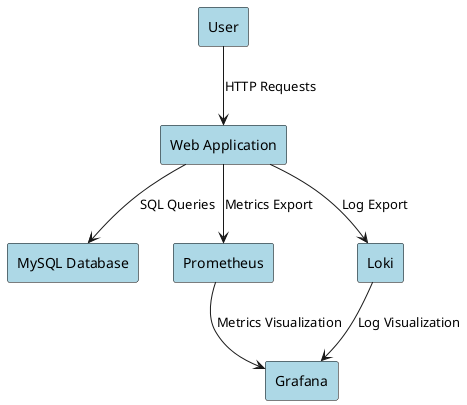 @startuml

!define RECTANGLE_COLOR #ADD8E6

skinparam rectangle {
    BackgroundColor RECTANGLE_COLOR
    BorderColor black
    FontColor black
}

rectangle "User" as user
rectangle "Web Application" as app
rectangle "MySQL Database" as db
rectangle "Prometheus" as prometheus
rectangle "Loki" as loki
rectangle "Grafana" as grafana

user --> app : HTTP Requests
app --> db : SQL Queries
app --> prometheus : Metrics Export
app --> loki : Log Export
prometheus --> grafana : Metrics Visualization
loki --> grafana : Log Visualization

@enduml